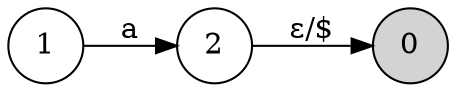 digraph finite_state_machine {
        rankdir=LR;
        node [shape = circle];
        0 [  style= filled, label = "0"] ;
        1 -> 2 [ label = "a" ] ;
        2 -> 0 [ label = "&epsilon;/$" ] ;
}

